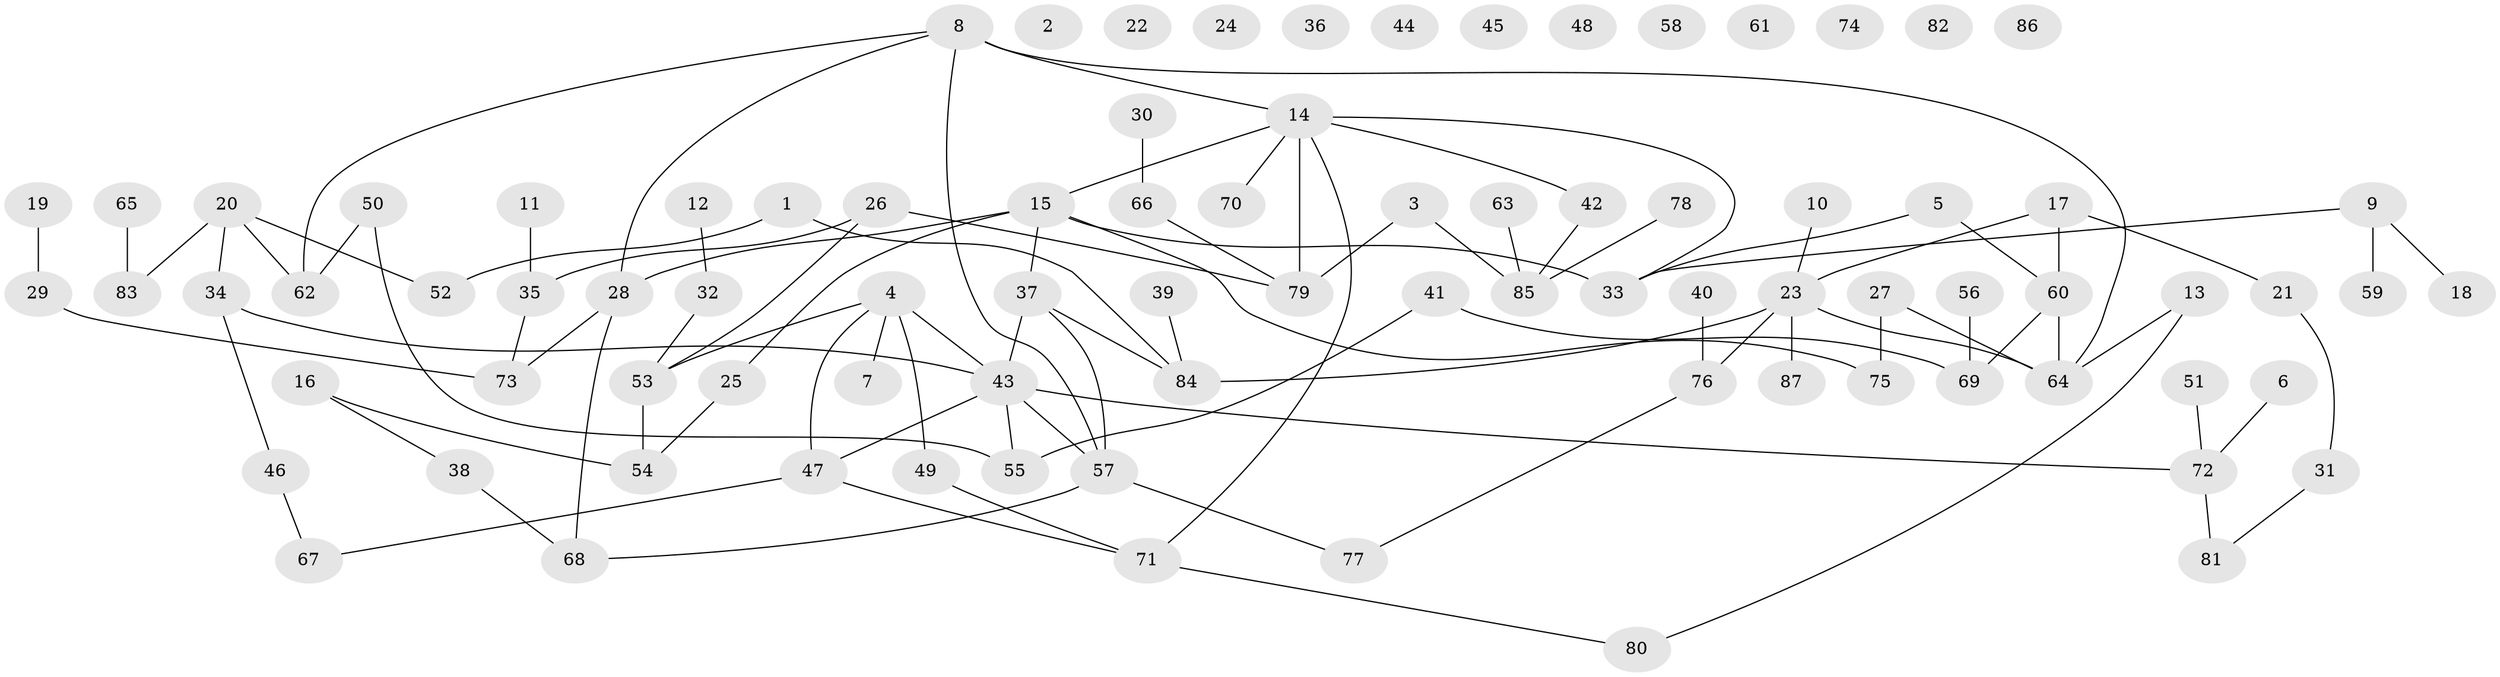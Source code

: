// Generated by graph-tools (version 1.1) at 2025/40/03/09/25 04:40:05]
// undirected, 87 vertices, 99 edges
graph export_dot {
graph [start="1"]
  node [color=gray90,style=filled];
  1;
  2;
  3;
  4;
  5;
  6;
  7;
  8;
  9;
  10;
  11;
  12;
  13;
  14;
  15;
  16;
  17;
  18;
  19;
  20;
  21;
  22;
  23;
  24;
  25;
  26;
  27;
  28;
  29;
  30;
  31;
  32;
  33;
  34;
  35;
  36;
  37;
  38;
  39;
  40;
  41;
  42;
  43;
  44;
  45;
  46;
  47;
  48;
  49;
  50;
  51;
  52;
  53;
  54;
  55;
  56;
  57;
  58;
  59;
  60;
  61;
  62;
  63;
  64;
  65;
  66;
  67;
  68;
  69;
  70;
  71;
  72;
  73;
  74;
  75;
  76;
  77;
  78;
  79;
  80;
  81;
  82;
  83;
  84;
  85;
  86;
  87;
  1 -- 52;
  1 -- 84;
  3 -- 79;
  3 -- 85;
  4 -- 7;
  4 -- 43;
  4 -- 47;
  4 -- 49;
  4 -- 53;
  5 -- 33;
  5 -- 60;
  6 -- 72;
  8 -- 14;
  8 -- 28;
  8 -- 57;
  8 -- 62;
  8 -- 64;
  9 -- 18;
  9 -- 33;
  9 -- 59;
  10 -- 23;
  11 -- 35;
  12 -- 32;
  13 -- 64;
  13 -- 80;
  14 -- 15;
  14 -- 33;
  14 -- 42;
  14 -- 70;
  14 -- 71;
  14 -- 79;
  15 -- 25;
  15 -- 28;
  15 -- 33;
  15 -- 37;
  15 -- 75;
  16 -- 38;
  16 -- 54;
  17 -- 21;
  17 -- 23;
  17 -- 60;
  19 -- 29;
  20 -- 34;
  20 -- 52;
  20 -- 62;
  20 -- 83;
  21 -- 31;
  23 -- 64;
  23 -- 76;
  23 -- 84;
  23 -- 87;
  25 -- 54;
  26 -- 35;
  26 -- 53;
  26 -- 79;
  27 -- 64;
  27 -- 75;
  28 -- 68;
  28 -- 73;
  29 -- 73;
  30 -- 66;
  31 -- 81;
  32 -- 53;
  34 -- 43;
  34 -- 46;
  35 -- 73;
  37 -- 43;
  37 -- 57;
  37 -- 84;
  38 -- 68;
  39 -- 84;
  40 -- 76;
  41 -- 55;
  41 -- 69;
  42 -- 85;
  43 -- 47;
  43 -- 55;
  43 -- 57;
  43 -- 72;
  46 -- 67;
  47 -- 67;
  47 -- 71;
  49 -- 71;
  50 -- 55;
  50 -- 62;
  51 -- 72;
  53 -- 54;
  56 -- 69;
  57 -- 68;
  57 -- 77;
  60 -- 64;
  60 -- 69;
  63 -- 85;
  65 -- 83;
  66 -- 79;
  71 -- 80;
  72 -- 81;
  76 -- 77;
  78 -- 85;
}
